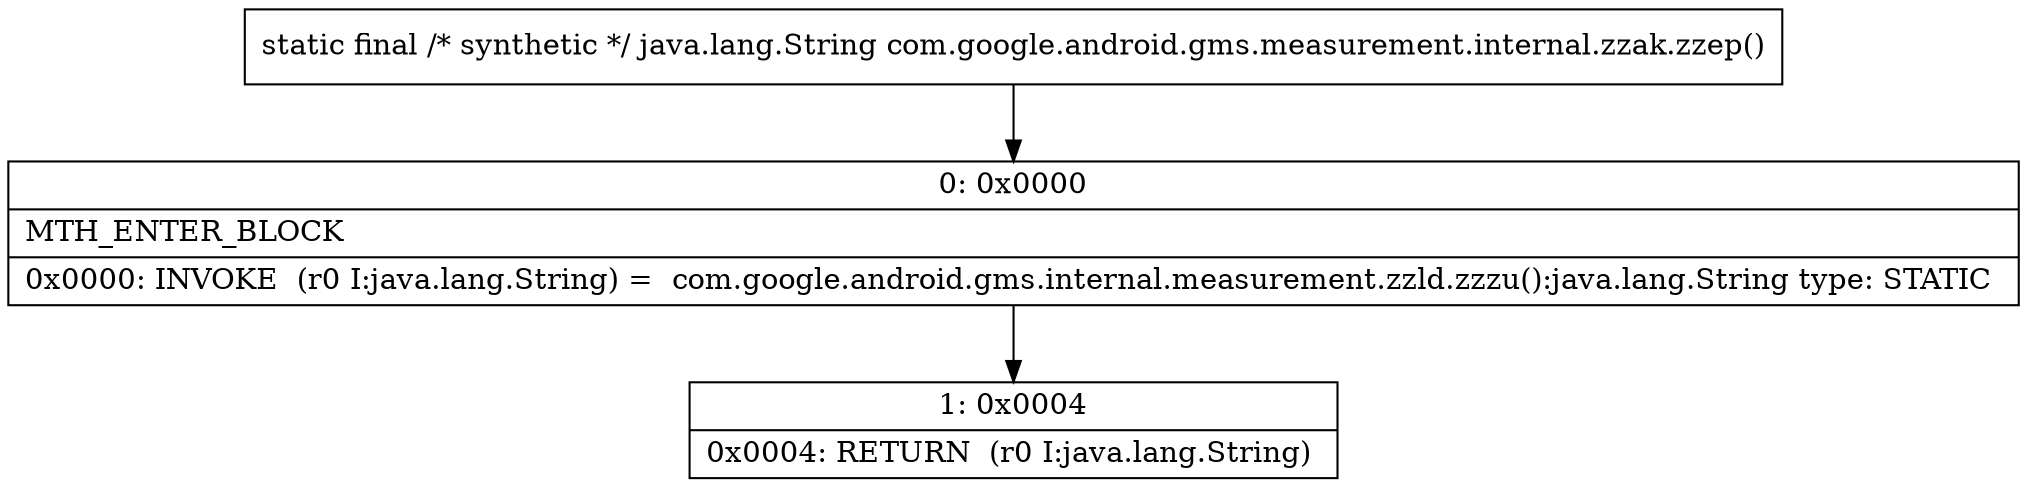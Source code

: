 digraph "CFG forcom.google.android.gms.measurement.internal.zzak.zzep()Ljava\/lang\/String;" {
Node_0 [shape=record,label="{0\:\ 0x0000|MTH_ENTER_BLOCK\l|0x0000: INVOKE  (r0 I:java.lang.String) =  com.google.android.gms.internal.measurement.zzld.zzzu():java.lang.String type: STATIC \l}"];
Node_1 [shape=record,label="{1\:\ 0x0004|0x0004: RETURN  (r0 I:java.lang.String) \l}"];
MethodNode[shape=record,label="{static final \/* synthetic *\/ java.lang.String com.google.android.gms.measurement.internal.zzak.zzep() }"];
MethodNode -> Node_0;
Node_0 -> Node_1;
}

